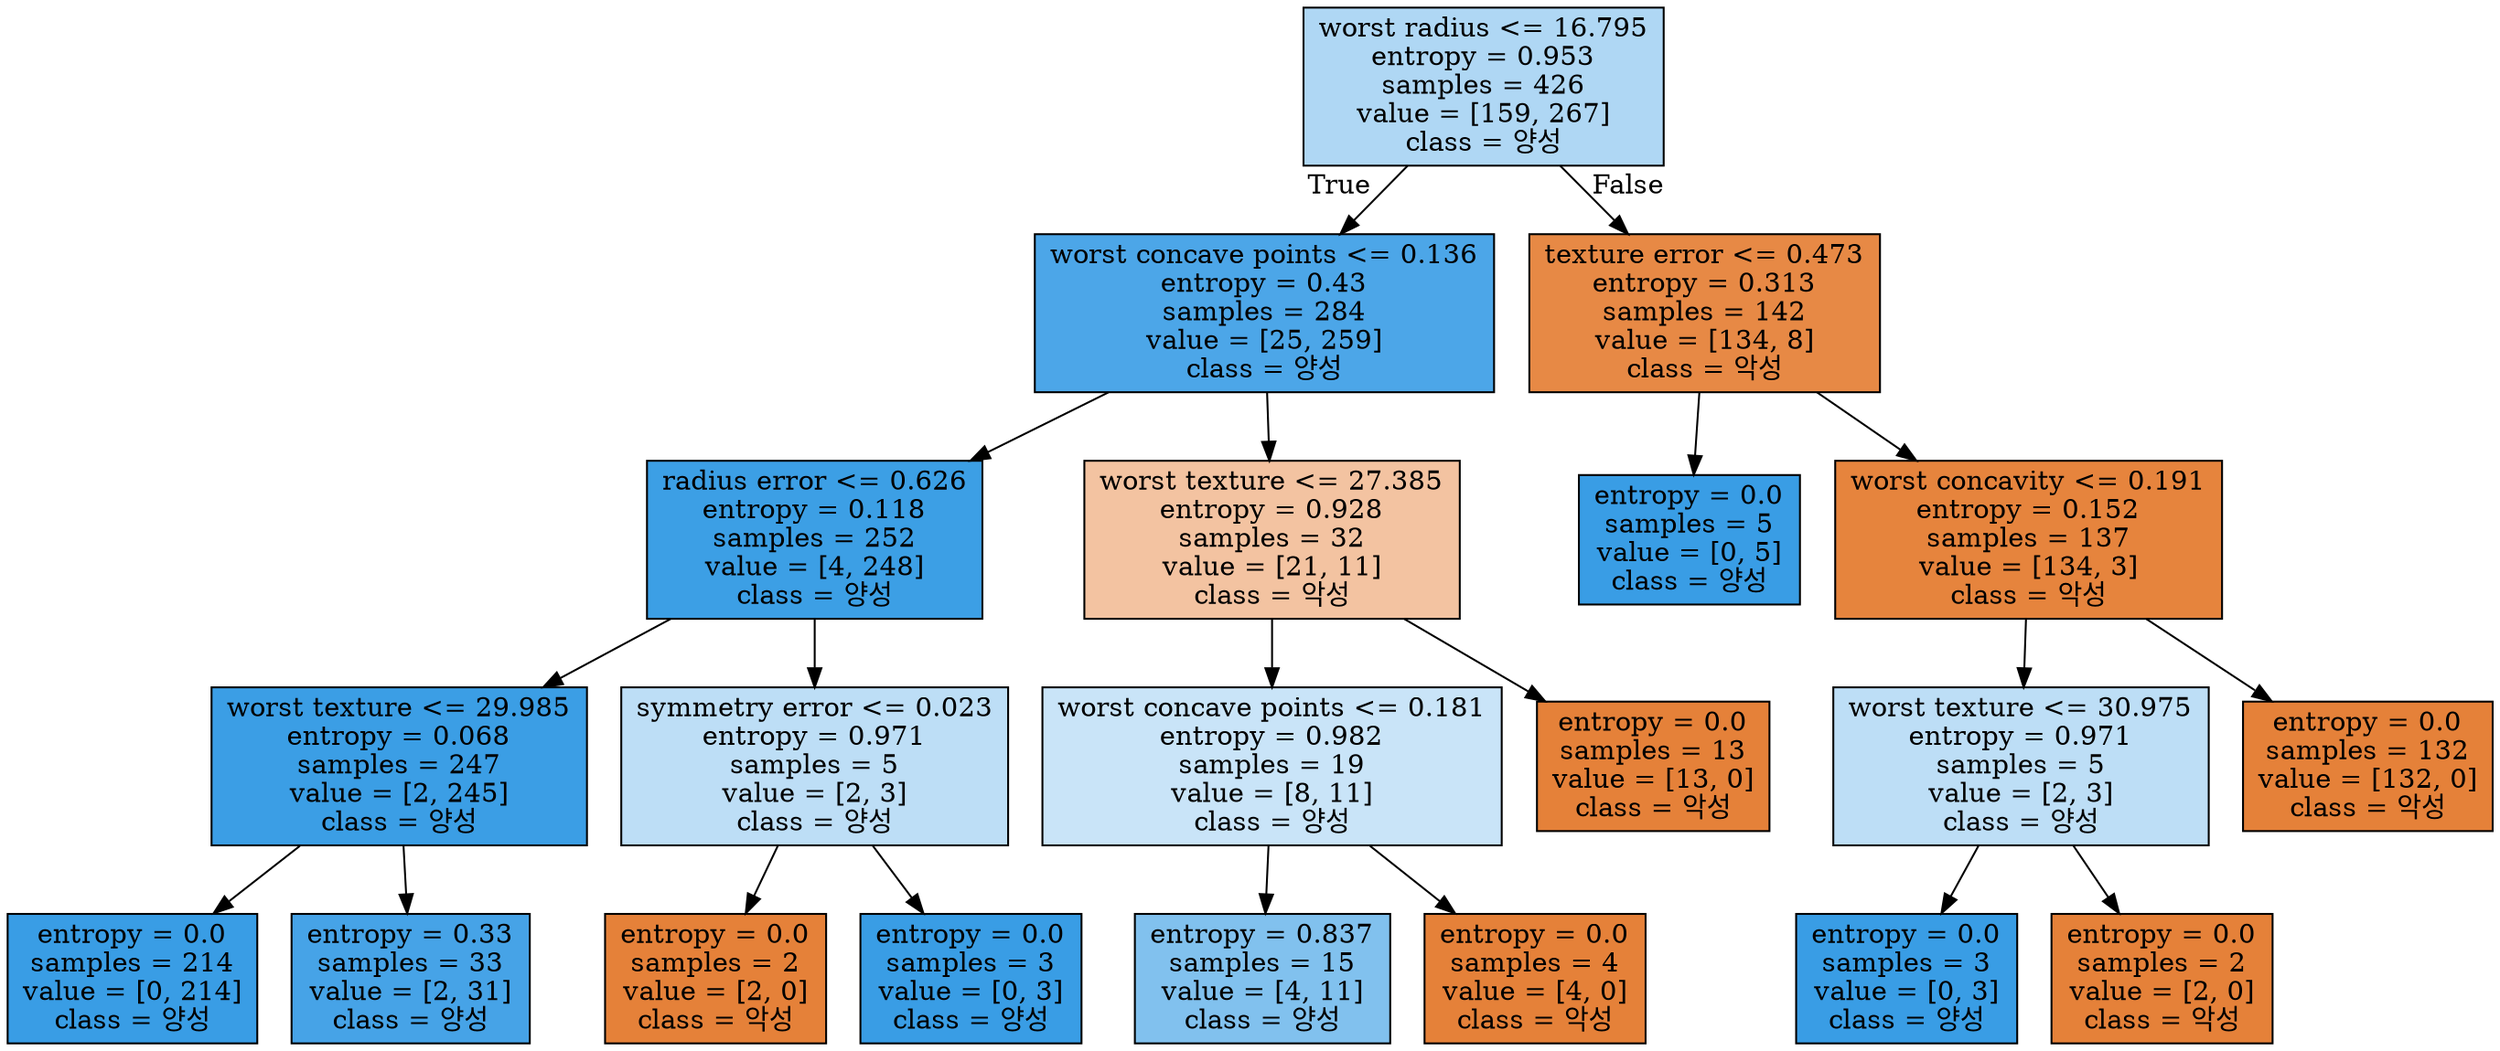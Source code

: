 digraph Tree {
node [shape=box, style="filled", color="black"] ;
0 [label="worst radius <= 16.795\nentropy = 0.953\nsamples = 426\nvalue = [159, 267]\nclass = 양성", fillcolor="#afd7f4"] ;
1 [label="worst concave points <= 0.136\nentropy = 0.43\nsamples = 284\nvalue = [25, 259]\nclass = 양성", fillcolor="#4ca6e8"] ;
0 -> 1 [labeldistance=2.5, labelangle=45, headlabel="True"] ;
2 [label="radius error <= 0.626\nentropy = 0.118\nsamples = 252\nvalue = [4, 248]\nclass = 양성", fillcolor="#3c9fe5"] ;
1 -> 2 ;
3 [label="worst texture <= 29.985\nentropy = 0.068\nsamples = 247\nvalue = [2, 245]\nclass = 양성", fillcolor="#3b9ee5"] ;
2 -> 3 ;
4 [label="entropy = 0.0\nsamples = 214\nvalue = [0, 214]\nclass = 양성", fillcolor="#399de5"] ;
3 -> 4 ;
5 [label="entropy = 0.33\nsamples = 33\nvalue = [2, 31]\nclass = 양성", fillcolor="#46a3e7"] ;
3 -> 5 ;
6 [label="symmetry error <= 0.023\nentropy = 0.971\nsamples = 5\nvalue = [2, 3]\nclass = 양성", fillcolor="#bddef6"] ;
2 -> 6 ;
7 [label="entropy = 0.0\nsamples = 2\nvalue = [2, 0]\nclass = 악성", fillcolor="#e58139"] ;
6 -> 7 ;
8 [label="entropy = 0.0\nsamples = 3\nvalue = [0, 3]\nclass = 양성", fillcolor="#399de5"] ;
6 -> 8 ;
9 [label="worst texture <= 27.385\nentropy = 0.928\nsamples = 32\nvalue = [21, 11]\nclass = 악성", fillcolor="#f3c3a1"] ;
1 -> 9 ;
10 [label="worst concave points <= 0.181\nentropy = 0.982\nsamples = 19\nvalue = [8, 11]\nclass = 양성", fillcolor="#c9e4f8"] ;
9 -> 10 ;
11 [label="entropy = 0.837\nsamples = 15\nvalue = [4, 11]\nclass = 양성", fillcolor="#81c1ee"] ;
10 -> 11 ;
12 [label="entropy = 0.0\nsamples = 4\nvalue = [4, 0]\nclass = 악성", fillcolor="#e58139"] ;
10 -> 12 ;
13 [label="entropy = 0.0\nsamples = 13\nvalue = [13, 0]\nclass = 악성", fillcolor="#e58139"] ;
9 -> 13 ;
14 [label="texture error <= 0.473\nentropy = 0.313\nsamples = 142\nvalue = [134, 8]\nclass = 악성", fillcolor="#e78945"] ;
0 -> 14 [labeldistance=2.5, labelangle=-45, headlabel="False"] ;
15 [label="entropy = 0.0\nsamples = 5\nvalue = [0, 5]\nclass = 양성", fillcolor="#399de5"] ;
14 -> 15 ;
16 [label="worst concavity <= 0.191\nentropy = 0.152\nsamples = 137\nvalue = [134, 3]\nclass = 악성", fillcolor="#e6843d"] ;
14 -> 16 ;
17 [label="worst texture <= 30.975\nentropy = 0.971\nsamples = 5\nvalue = [2, 3]\nclass = 양성", fillcolor="#bddef6"] ;
16 -> 17 ;
18 [label="entropy = 0.0\nsamples = 3\nvalue = [0, 3]\nclass = 양성", fillcolor="#399de5"] ;
17 -> 18 ;
19 [label="entropy = 0.0\nsamples = 2\nvalue = [2, 0]\nclass = 악성", fillcolor="#e58139"] ;
17 -> 19 ;
20 [label="entropy = 0.0\nsamples = 132\nvalue = [132, 0]\nclass = 악성", fillcolor="#e58139"] ;
16 -> 20 ;
}